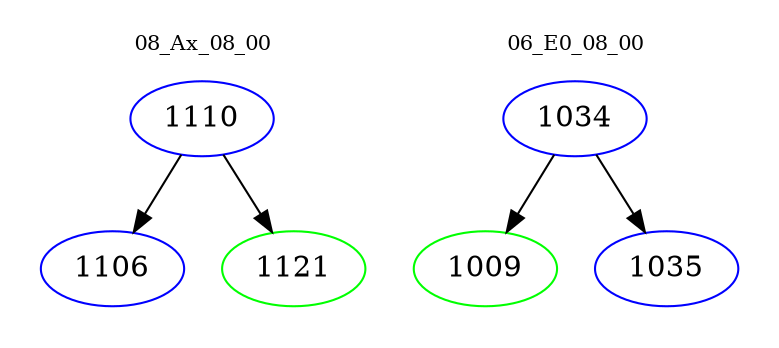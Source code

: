 digraph{
subgraph cluster_0 {
color = white
label = "08_Ax_08_00";
fontsize=10;
T0_1110 [label="1110", color="blue"]
T0_1110 -> T0_1106 [color="black"]
T0_1106 [label="1106", color="blue"]
T0_1110 -> T0_1121 [color="black"]
T0_1121 [label="1121", color="green"]
}
subgraph cluster_1 {
color = white
label = "06_E0_08_00";
fontsize=10;
T1_1034 [label="1034", color="blue"]
T1_1034 -> T1_1009 [color="black"]
T1_1009 [label="1009", color="green"]
T1_1034 -> T1_1035 [color="black"]
T1_1035 [label="1035", color="blue"]
}
}
